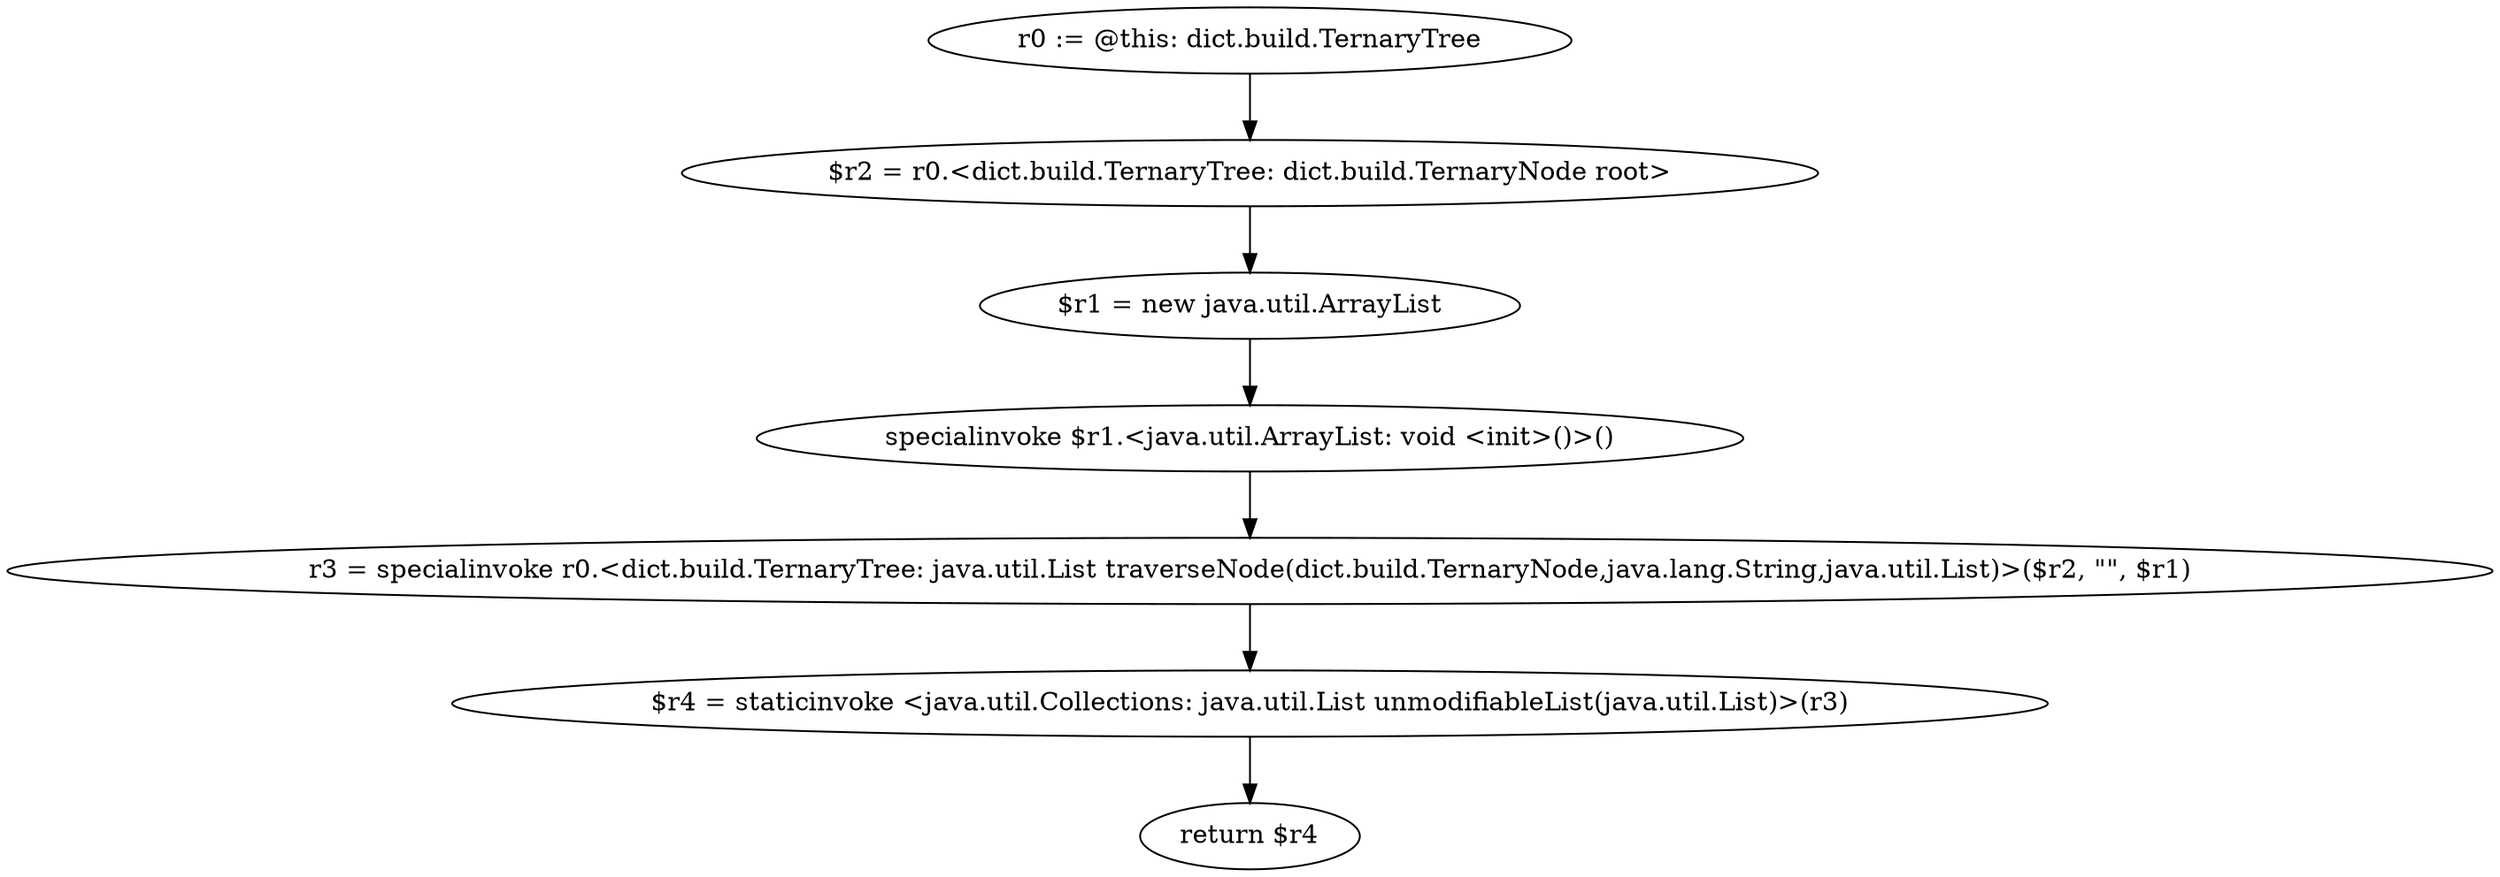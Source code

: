 digraph "unitGraph" {
    "r0 := @this: dict.build.TernaryTree"
    "$r2 = r0.<dict.build.TernaryTree: dict.build.TernaryNode root>"
    "$r1 = new java.util.ArrayList"
    "specialinvoke $r1.<java.util.ArrayList: void <init>()>()"
    "r3 = specialinvoke r0.<dict.build.TernaryTree: java.util.List traverseNode(dict.build.TernaryNode,java.lang.String,java.util.List)>($r2, \"\", $r1)"
    "$r4 = staticinvoke <java.util.Collections: java.util.List unmodifiableList(java.util.List)>(r3)"
    "return $r4"
    "r0 := @this: dict.build.TernaryTree"->"$r2 = r0.<dict.build.TernaryTree: dict.build.TernaryNode root>";
    "$r2 = r0.<dict.build.TernaryTree: dict.build.TernaryNode root>"->"$r1 = new java.util.ArrayList";
    "$r1 = new java.util.ArrayList"->"specialinvoke $r1.<java.util.ArrayList: void <init>()>()";
    "specialinvoke $r1.<java.util.ArrayList: void <init>()>()"->"r3 = specialinvoke r0.<dict.build.TernaryTree: java.util.List traverseNode(dict.build.TernaryNode,java.lang.String,java.util.List)>($r2, \"\", $r1)";
    "r3 = specialinvoke r0.<dict.build.TernaryTree: java.util.List traverseNode(dict.build.TernaryNode,java.lang.String,java.util.List)>($r2, \"\", $r1)"->"$r4 = staticinvoke <java.util.Collections: java.util.List unmodifiableList(java.util.List)>(r3)";
    "$r4 = staticinvoke <java.util.Collections: java.util.List unmodifiableList(java.util.List)>(r3)"->"return $r4";
}
